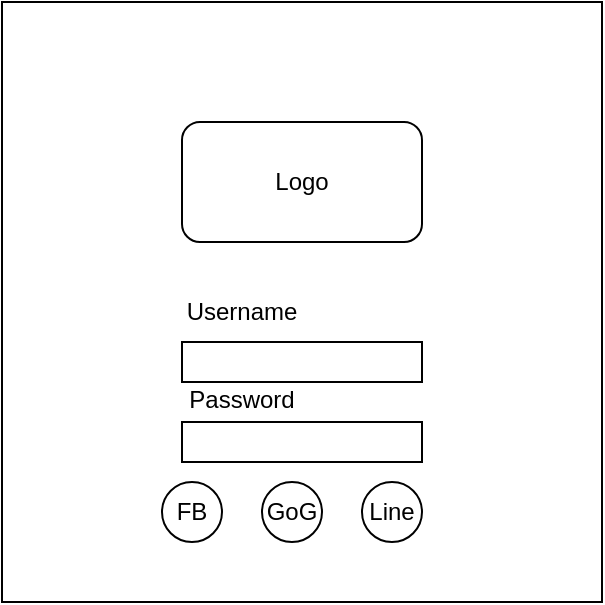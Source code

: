 <mxfile version="22.1.7" type="github">
  <diagram name="Page-1" id="C2FW08xRMLMAViyp9Y5B">
    <mxGraphModel dx="988" dy="527" grid="1" gridSize="10" guides="1" tooltips="1" connect="1" arrows="1" fold="1" page="1" pageScale="1" pageWidth="1169" pageHeight="827" math="0" shadow="0">
      <root>
        <mxCell id="0" />
        <mxCell id="1" parent="0" />
        <mxCell id="M8is-N-HQHQ4PaJv6qcp-1" value="" style="whiteSpace=wrap;html=1;aspect=fixed;" vertex="1" parent="1">
          <mxGeometry x="40" y="40" width="300" height="300" as="geometry" />
        </mxCell>
        <mxCell id="M8is-N-HQHQ4PaJv6qcp-7" value="" style="group" vertex="1" connectable="0" parent="1">
          <mxGeometry x="130" y="180" width="120" height="90" as="geometry" />
        </mxCell>
        <mxCell id="M8is-N-HQHQ4PaJv6qcp-4" value="Username" style="text;html=1;strokeColor=none;fillColor=none;align=center;verticalAlign=middle;whiteSpace=wrap;rounded=0;" vertex="1" parent="M8is-N-HQHQ4PaJv6qcp-7">
          <mxGeometry width="60" height="30" as="geometry" />
        </mxCell>
        <mxCell id="M8is-N-HQHQ4PaJv6qcp-6" value="" style="group" vertex="1" connectable="0" parent="M8is-N-HQHQ4PaJv6qcp-7">
          <mxGeometry y="30" width="120" height="60" as="geometry" />
        </mxCell>
        <mxCell id="M8is-N-HQHQ4PaJv6qcp-2" value="" style="rounded=0;whiteSpace=wrap;html=1;" vertex="1" parent="M8is-N-HQHQ4PaJv6qcp-6">
          <mxGeometry width="120" height="20" as="geometry" />
        </mxCell>
        <mxCell id="M8is-N-HQHQ4PaJv6qcp-3" value="" style="rounded=0;whiteSpace=wrap;html=1;" vertex="1" parent="M8is-N-HQHQ4PaJv6qcp-6">
          <mxGeometry y="40" width="120" height="20" as="geometry" />
        </mxCell>
        <mxCell id="M8is-N-HQHQ4PaJv6qcp-5" value="Password" style="text;html=1;strokeColor=none;fillColor=none;align=center;verticalAlign=middle;whiteSpace=wrap;rounded=0;" vertex="1" parent="M8is-N-HQHQ4PaJv6qcp-6">
          <mxGeometry y="14" width="60" height="30" as="geometry" />
        </mxCell>
        <mxCell id="M8is-N-HQHQ4PaJv6qcp-9" value="FB" style="ellipse;whiteSpace=wrap;html=1;aspect=fixed;" vertex="1" parent="1">
          <mxGeometry x="120" y="280" width="30" height="30" as="geometry" />
        </mxCell>
        <mxCell id="M8is-N-HQHQ4PaJv6qcp-10" value="GoG" style="ellipse;whiteSpace=wrap;html=1;aspect=fixed;" vertex="1" parent="1">
          <mxGeometry x="170" y="280" width="30" height="30" as="geometry" />
        </mxCell>
        <mxCell id="M8is-N-HQHQ4PaJv6qcp-12" value="Line" style="ellipse;whiteSpace=wrap;html=1;aspect=fixed;" vertex="1" parent="1">
          <mxGeometry x="220" y="280" width="30" height="30" as="geometry" />
        </mxCell>
        <mxCell id="M8is-N-HQHQ4PaJv6qcp-14" value="Logo" style="rounded=1;whiteSpace=wrap;html=1;" vertex="1" parent="1">
          <mxGeometry x="130" y="100" width="120" height="60" as="geometry" />
        </mxCell>
      </root>
    </mxGraphModel>
  </diagram>
</mxfile>
